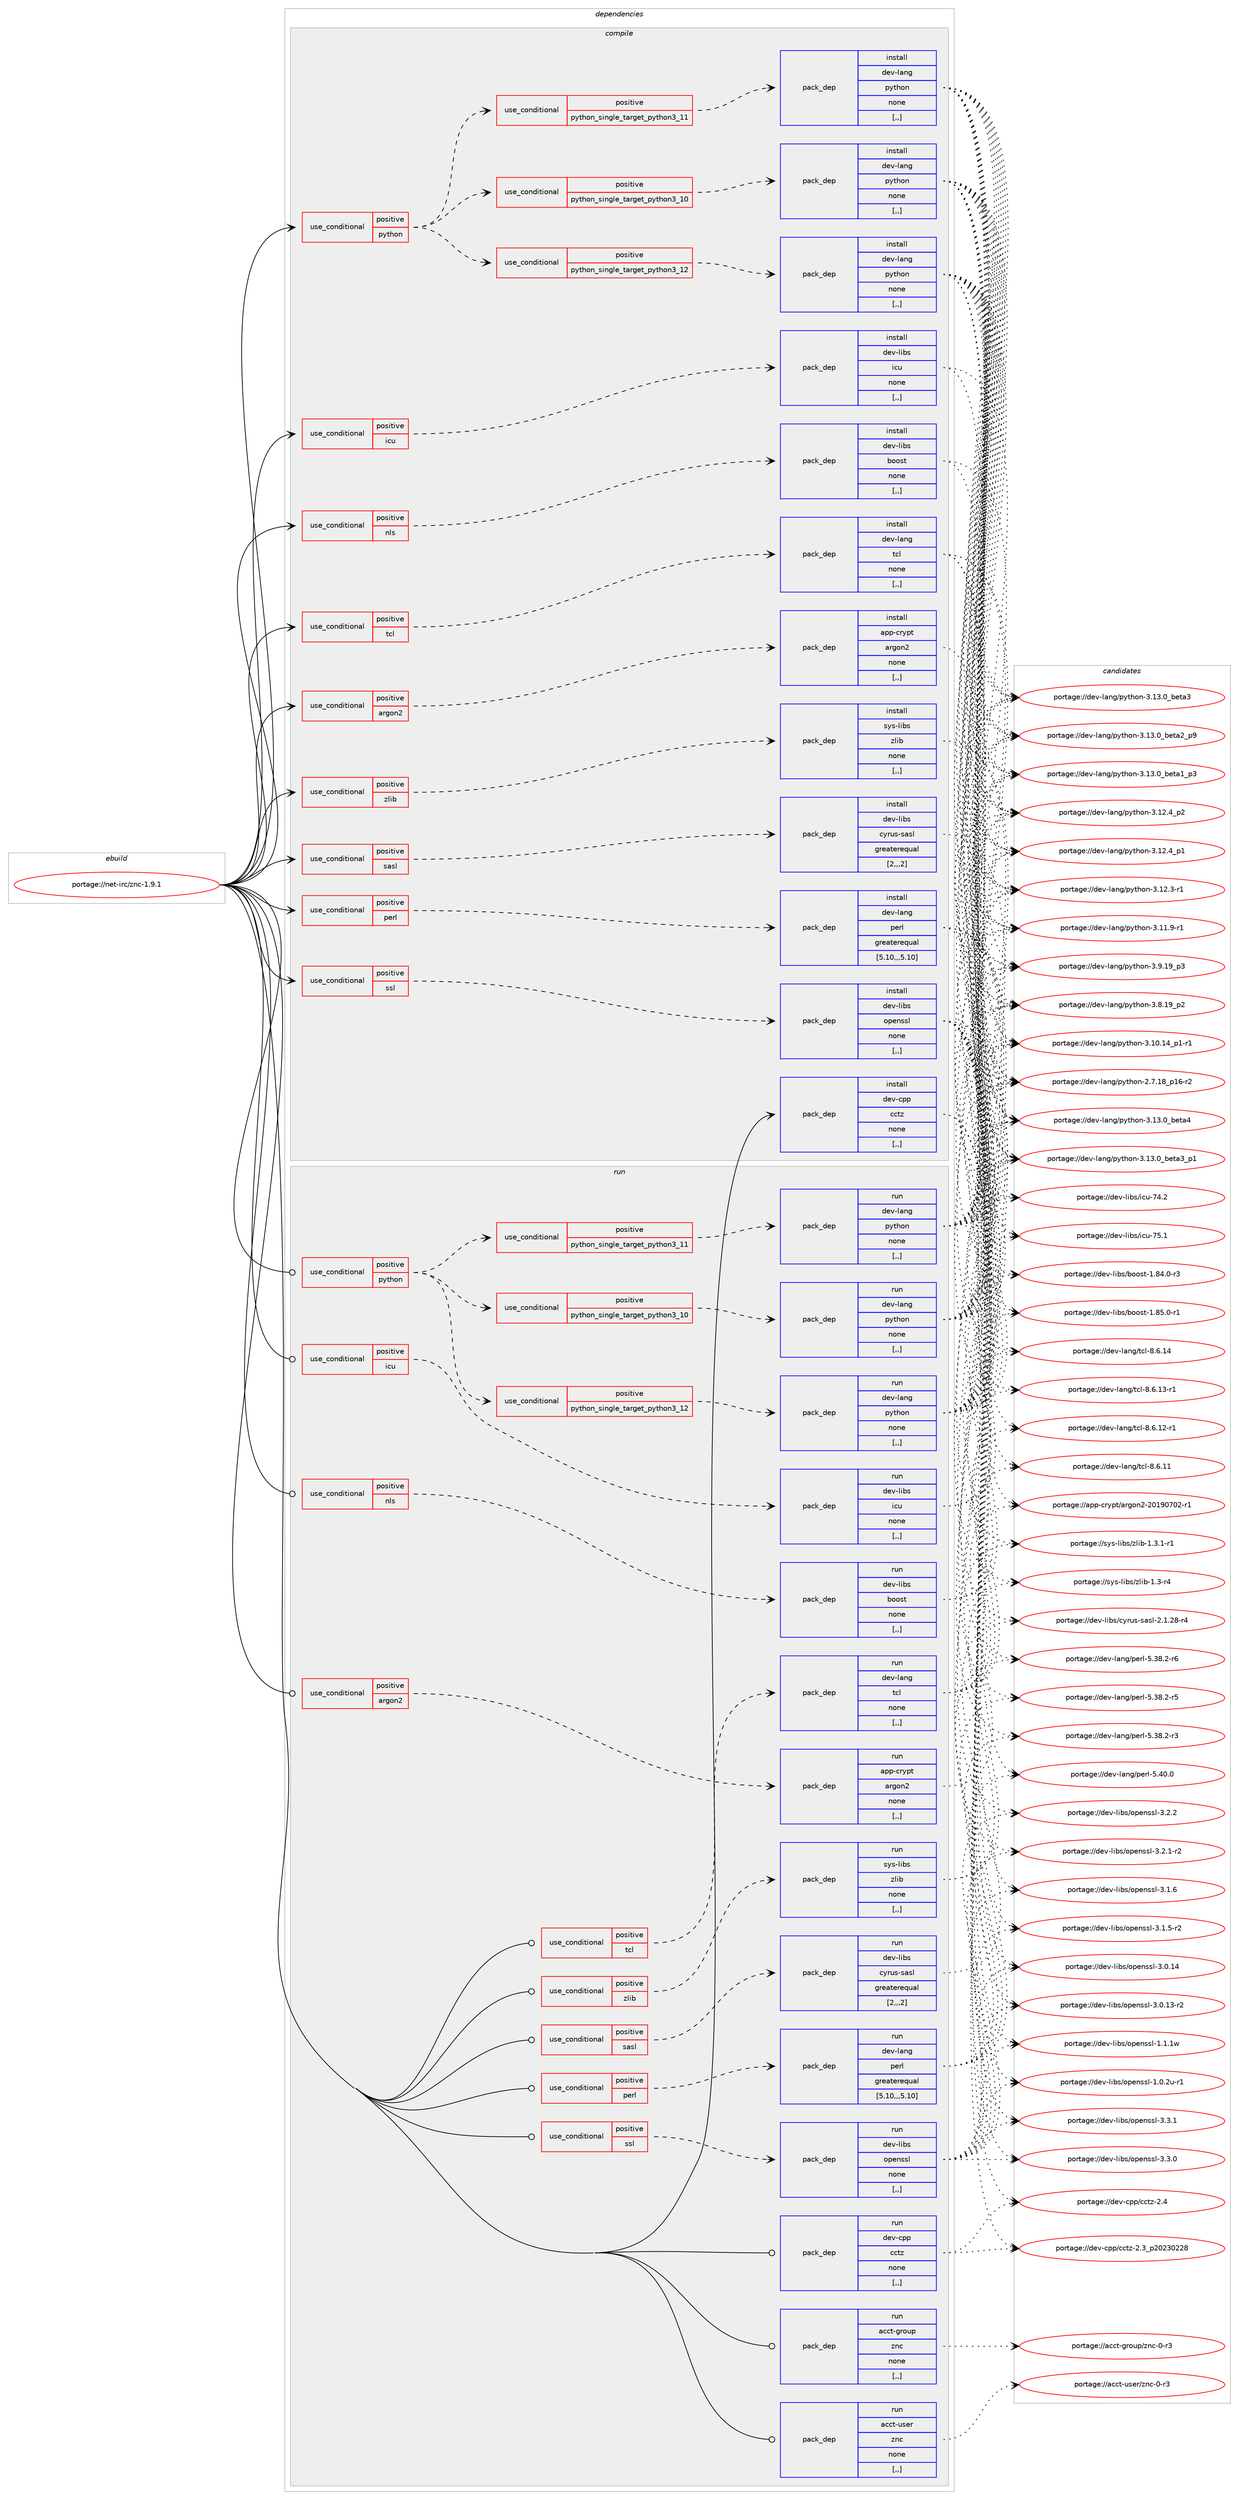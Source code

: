 digraph prolog {

# *************
# Graph options
# *************

newrank=true;
concentrate=true;
compound=true;
graph [rankdir=LR,fontname=Helvetica,fontsize=10,ranksep=1.5];#, ranksep=2.5, nodesep=0.2];
edge  [arrowhead=vee];
node  [fontname=Helvetica,fontsize=10];

# **********
# The ebuild
# **********

subgraph cluster_leftcol {
color=gray;
label=<<i>ebuild</i>>;
id [label="portage://net-irc/znc-1.9.1", color=red, width=4, href="../net-irc/znc-1.9.1.svg"];
}

# ****************
# The dependencies
# ****************

subgraph cluster_midcol {
color=gray;
label=<<i>dependencies</i>>;
subgraph cluster_compile {
fillcolor="#eeeeee";
style=filled;
label=<<i>compile</i>>;
subgraph cond93340 {
dependency358104 [label=<<TABLE BORDER="0" CELLBORDER="1" CELLSPACING="0" CELLPADDING="4"><TR><TD ROWSPAN="3" CELLPADDING="10">use_conditional</TD></TR><TR><TD>positive</TD></TR><TR><TD>argon2</TD></TR></TABLE>>, shape=none, color=red];
subgraph pack262112 {
dependency358105 [label=<<TABLE BORDER="0" CELLBORDER="1" CELLSPACING="0" CELLPADDING="4" WIDTH="220"><TR><TD ROWSPAN="6" CELLPADDING="30">pack_dep</TD></TR><TR><TD WIDTH="110">install</TD></TR><TR><TD>app-crypt</TD></TR><TR><TD>argon2</TD></TR><TR><TD>none</TD></TR><TR><TD>[,,]</TD></TR></TABLE>>, shape=none, color=blue];
}
dependency358104:e -> dependency358105:w [weight=20,style="dashed",arrowhead="vee"];
}
id:e -> dependency358104:w [weight=20,style="solid",arrowhead="vee"];
subgraph cond93341 {
dependency358106 [label=<<TABLE BORDER="0" CELLBORDER="1" CELLSPACING="0" CELLPADDING="4"><TR><TD ROWSPAN="3" CELLPADDING="10">use_conditional</TD></TR><TR><TD>positive</TD></TR><TR><TD>icu</TD></TR></TABLE>>, shape=none, color=red];
subgraph pack262113 {
dependency358107 [label=<<TABLE BORDER="0" CELLBORDER="1" CELLSPACING="0" CELLPADDING="4" WIDTH="220"><TR><TD ROWSPAN="6" CELLPADDING="30">pack_dep</TD></TR><TR><TD WIDTH="110">install</TD></TR><TR><TD>dev-libs</TD></TR><TR><TD>icu</TD></TR><TR><TD>none</TD></TR><TR><TD>[,,]</TD></TR></TABLE>>, shape=none, color=blue];
}
dependency358106:e -> dependency358107:w [weight=20,style="dashed",arrowhead="vee"];
}
id:e -> dependency358106:w [weight=20,style="solid",arrowhead="vee"];
subgraph cond93342 {
dependency358108 [label=<<TABLE BORDER="0" CELLBORDER="1" CELLSPACING="0" CELLPADDING="4"><TR><TD ROWSPAN="3" CELLPADDING="10">use_conditional</TD></TR><TR><TD>positive</TD></TR><TR><TD>nls</TD></TR></TABLE>>, shape=none, color=red];
subgraph pack262114 {
dependency358109 [label=<<TABLE BORDER="0" CELLBORDER="1" CELLSPACING="0" CELLPADDING="4" WIDTH="220"><TR><TD ROWSPAN="6" CELLPADDING="30">pack_dep</TD></TR><TR><TD WIDTH="110">install</TD></TR><TR><TD>dev-libs</TD></TR><TR><TD>boost</TD></TR><TR><TD>none</TD></TR><TR><TD>[,,]</TD></TR></TABLE>>, shape=none, color=blue];
}
dependency358108:e -> dependency358109:w [weight=20,style="dashed",arrowhead="vee"];
}
id:e -> dependency358108:w [weight=20,style="solid",arrowhead="vee"];
subgraph cond93343 {
dependency358110 [label=<<TABLE BORDER="0" CELLBORDER="1" CELLSPACING="0" CELLPADDING="4"><TR><TD ROWSPAN="3" CELLPADDING="10">use_conditional</TD></TR><TR><TD>positive</TD></TR><TR><TD>perl</TD></TR></TABLE>>, shape=none, color=red];
subgraph pack262115 {
dependency358111 [label=<<TABLE BORDER="0" CELLBORDER="1" CELLSPACING="0" CELLPADDING="4" WIDTH="220"><TR><TD ROWSPAN="6" CELLPADDING="30">pack_dep</TD></TR><TR><TD WIDTH="110">install</TD></TR><TR><TD>dev-lang</TD></TR><TR><TD>perl</TD></TR><TR><TD>greaterequal</TD></TR><TR><TD>[5.10,,,5.10]</TD></TR></TABLE>>, shape=none, color=blue];
}
dependency358110:e -> dependency358111:w [weight=20,style="dashed",arrowhead="vee"];
}
id:e -> dependency358110:w [weight=20,style="solid",arrowhead="vee"];
subgraph cond93344 {
dependency358112 [label=<<TABLE BORDER="0" CELLBORDER="1" CELLSPACING="0" CELLPADDING="4"><TR><TD ROWSPAN="3" CELLPADDING="10">use_conditional</TD></TR><TR><TD>positive</TD></TR><TR><TD>python</TD></TR></TABLE>>, shape=none, color=red];
subgraph cond93345 {
dependency358113 [label=<<TABLE BORDER="0" CELLBORDER="1" CELLSPACING="0" CELLPADDING="4"><TR><TD ROWSPAN="3" CELLPADDING="10">use_conditional</TD></TR><TR><TD>positive</TD></TR><TR><TD>python_single_target_python3_10</TD></TR></TABLE>>, shape=none, color=red];
subgraph pack262116 {
dependency358114 [label=<<TABLE BORDER="0" CELLBORDER="1" CELLSPACING="0" CELLPADDING="4" WIDTH="220"><TR><TD ROWSPAN="6" CELLPADDING="30">pack_dep</TD></TR><TR><TD WIDTH="110">install</TD></TR><TR><TD>dev-lang</TD></TR><TR><TD>python</TD></TR><TR><TD>none</TD></TR><TR><TD>[,,]</TD></TR></TABLE>>, shape=none, color=blue];
}
dependency358113:e -> dependency358114:w [weight=20,style="dashed",arrowhead="vee"];
}
dependency358112:e -> dependency358113:w [weight=20,style="dashed",arrowhead="vee"];
subgraph cond93346 {
dependency358115 [label=<<TABLE BORDER="0" CELLBORDER="1" CELLSPACING="0" CELLPADDING="4"><TR><TD ROWSPAN="3" CELLPADDING="10">use_conditional</TD></TR><TR><TD>positive</TD></TR><TR><TD>python_single_target_python3_11</TD></TR></TABLE>>, shape=none, color=red];
subgraph pack262117 {
dependency358116 [label=<<TABLE BORDER="0" CELLBORDER="1" CELLSPACING="0" CELLPADDING="4" WIDTH="220"><TR><TD ROWSPAN="6" CELLPADDING="30">pack_dep</TD></TR><TR><TD WIDTH="110">install</TD></TR><TR><TD>dev-lang</TD></TR><TR><TD>python</TD></TR><TR><TD>none</TD></TR><TR><TD>[,,]</TD></TR></TABLE>>, shape=none, color=blue];
}
dependency358115:e -> dependency358116:w [weight=20,style="dashed",arrowhead="vee"];
}
dependency358112:e -> dependency358115:w [weight=20,style="dashed",arrowhead="vee"];
subgraph cond93347 {
dependency358117 [label=<<TABLE BORDER="0" CELLBORDER="1" CELLSPACING="0" CELLPADDING="4"><TR><TD ROWSPAN="3" CELLPADDING="10">use_conditional</TD></TR><TR><TD>positive</TD></TR><TR><TD>python_single_target_python3_12</TD></TR></TABLE>>, shape=none, color=red];
subgraph pack262118 {
dependency358118 [label=<<TABLE BORDER="0" CELLBORDER="1" CELLSPACING="0" CELLPADDING="4" WIDTH="220"><TR><TD ROWSPAN="6" CELLPADDING="30">pack_dep</TD></TR><TR><TD WIDTH="110">install</TD></TR><TR><TD>dev-lang</TD></TR><TR><TD>python</TD></TR><TR><TD>none</TD></TR><TR><TD>[,,]</TD></TR></TABLE>>, shape=none, color=blue];
}
dependency358117:e -> dependency358118:w [weight=20,style="dashed",arrowhead="vee"];
}
dependency358112:e -> dependency358117:w [weight=20,style="dashed",arrowhead="vee"];
}
id:e -> dependency358112:w [weight=20,style="solid",arrowhead="vee"];
subgraph cond93348 {
dependency358119 [label=<<TABLE BORDER="0" CELLBORDER="1" CELLSPACING="0" CELLPADDING="4"><TR><TD ROWSPAN="3" CELLPADDING="10">use_conditional</TD></TR><TR><TD>positive</TD></TR><TR><TD>sasl</TD></TR></TABLE>>, shape=none, color=red];
subgraph pack262119 {
dependency358120 [label=<<TABLE BORDER="0" CELLBORDER="1" CELLSPACING="0" CELLPADDING="4" WIDTH="220"><TR><TD ROWSPAN="6" CELLPADDING="30">pack_dep</TD></TR><TR><TD WIDTH="110">install</TD></TR><TR><TD>dev-libs</TD></TR><TR><TD>cyrus-sasl</TD></TR><TR><TD>greaterequal</TD></TR><TR><TD>[2,,,2]</TD></TR></TABLE>>, shape=none, color=blue];
}
dependency358119:e -> dependency358120:w [weight=20,style="dashed",arrowhead="vee"];
}
id:e -> dependency358119:w [weight=20,style="solid",arrowhead="vee"];
subgraph cond93349 {
dependency358121 [label=<<TABLE BORDER="0" CELLBORDER="1" CELLSPACING="0" CELLPADDING="4"><TR><TD ROWSPAN="3" CELLPADDING="10">use_conditional</TD></TR><TR><TD>positive</TD></TR><TR><TD>ssl</TD></TR></TABLE>>, shape=none, color=red];
subgraph pack262120 {
dependency358122 [label=<<TABLE BORDER="0" CELLBORDER="1" CELLSPACING="0" CELLPADDING="4" WIDTH="220"><TR><TD ROWSPAN="6" CELLPADDING="30">pack_dep</TD></TR><TR><TD WIDTH="110">install</TD></TR><TR><TD>dev-libs</TD></TR><TR><TD>openssl</TD></TR><TR><TD>none</TD></TR><TR><TD>[,,]</TD></TR></TABLE>>, shape=none, color=blue];
}
dependency358121:e -> dependency358122:w [weight=20,style="dashed",arrowhead="vee"];
}
id:e -> dependency358121:w [weight=20,style="solid",arrowhead="vee"];
subgraph cond93350 {
dependency358123 [label=<<TABLE BORDER="0" CELLBORDER="1" CELLSPACING="0" CELLPADDING="4"><TR><TD ROWSPAN="3" CELLPADDING="10">use_conditional</TD></TR><TR><TD>positive</TD></TR><TR><TD>tcl</TD></TR></TABLE>>, shape=none, color=red];
subgraph pack262121 {
dependency358124 [label=<<TABLE BORDER="0" CELLBORDER="1" CELLSPACING="0" CELLPADDING="4" WIDTH="220"><TR><TD ROWSPAN="6" CELLPADDING="30">pack_dep</TD></TR><TR><TD WIDTH="110">install</TD></TR><TR><TD>dev-lang</TD></TR><TR><TD>tcl</TD></TR><TR><TD>none</TD></TR><TR><TD>[,,]</TD></TR></TABLE>>, shape=none, color=blue];
}
dependency358123:e -> dependency358124:w [weight=20,style="dashed",arrowhead="vee"];
}
id:e -> dependency358123:w [weight=20,style="solid",arrowhead="vee"];
subgraph cond93351 {
dependency358125 [label=<<TABLE BORDER="0" CELLBORDER="1" CELLSPACING="0" CELLPADDING="4"><TR><TD ROWSPAN="3" CELLPADDING="10">use_conditional</TD></TR><TR><TD>positive</TD></TR><TR><TD>zlib</TD></TR></TABLE>>, shape=none, color=red];
subgraph pack262122 {
dependency358126 [label=<<TABLE BORDER="0" CELLBORDER="1" CELLSPACING="0" CELLPADDING="4" WIDTH="220"><TR><TD ROWSPAN="6" CELLPADDING="30">pack_dep</TD></TR><TR><TD WIDTH="110">install</TD></TR><TR><TD>sys-libs</TD></TR><TR><TD>zlib</TD></TR><TR><TD>none</TD></TR><TR><TD>[,,]</TD></TR></TABLE>>, shape=none, color=blue];
}
dependency358125:e -> dependency358126:w [weight=20,style="dashed",arrowhead="vee"];
}
id:e -> dependency358125:w [weight=20,style="solid",arrowhead="vee"];
subgraph pack262123 {
dependency358127 [label=<<TABLE BORDER="0" CELLBORDER="1" CELLSPACING="0" CELLPADDING="4" WIDTH="220"><TR><TD ROWSPAN="6" CELLPADDING="30">pack_dep</TD></TR><TR><TD WIDTH="110">install</TD></TR><TR><TD>dev-cpp</TD></TR><TR><TD>cctz</TD></TR><TR><TD>none</TD></TR><TR><TD>[,,]</TD></TR></TABLE>>, shape=none, color=blue];
}
id:e -> dependency358127:w [weight=20,style="solid",arrowhead="vee"];
}
subgraph cluster_compileandrun {
fillcolor="#eeeeee";
style=filled;
label=<<i>compile and run</i>>;
}
subgraph cluster_run {
fillcolor="#eeeeee";
style=filled;
label=<<i>run</i>>;
subgraph cond93352 {
dependency358128 [label=<<TABLE BORDER="0" CELLBORDER="1" CELLSPACING="0" CELLPADDING="4"><TR><TD ROWSPAN="3" CELLPADDING="10">use_conditional</TD></TR><TR><TD>positive</TD></TR><TR><TD>argon2</TD></TR></TABLE>>, shape=none, color=red];
subgraph pack262124 {
dependency358129 [label=<<TABLE BORDER="0" CELLBORDER="1" CELLSPACING="0" CELLPADDING="4" WIDTH="220"><TR><TD ROWSPAN="6" CELLPADDING="30">pack_dep</TD></TR><TR><TD WIDTH="110">run</TD></TR><TR><TD>app-crypt</TD></TR><TR><TD>argon2</TD></TR><TR><TD>none</TD></TR><TR><TD>[,,]</TD></TR></TABLE>>, shape=none, color=blue];
}
dependency358128:e -> dependency358129:w [weight=20,style="dashed",arrowhead="vee"];
}
id:e -> dependency358128:w [weight=20,style="solid",arrowhead="odot"];
subgraph cond93353 {
dependency358130 [label=<<TABLE BORDER="0" CELLBORDER="1" CELLSPACING="0" CELLPADDING="4"><TR><TD ROWSPAN="3" CELLPADDING="10">use_conditional</TD></TR><TR><TD>positive</TD></TR><TR><TD>icu</TD></TR></TABLE>>, shape=none, color=red];
subgraph pack262125 {
dependency358131 [label=<<TABLE BORDER="0" CELLBORDER="1" CELLSPACING="0" CELLPADDING="4" WIDTH="220"><TR><TD ROWSPAN="6" CELLPADDING="30">pack_dep</TD></TR><TR><TD WIDTH="110">run</TD></TR><TR><TD>dev-libs</TD></TR><TR><TD>icu</TD></TR><TR><TD>none</TD></TR><TR><TD>[,,]</TD></TR></TABLE>>, shape=none, color=blue];
}
dependency358130:e -> dependency358131:w [weight=20,style="dashed",arrowhead="vee"];
}
id:e -> dependency358130:w [weight=20,style="solid",arrowhead="odot"];
subgraph cond93354 {
dependency358132 [label=<<TABLE BORDER="0" CELLBORDER="1" CELLSPACING="0" CELLPADDING="4"><TR><TD ROWSPAN="3" CELLPADDING="10">use_conditional</TD></TR><TR><TD>positive</TD></TR><TR><TD>nls</TD></TR></TABLE>>, shape=none, color=red];
subgraph pack262126 {
dependency358133 [label=<<TABLE BORDER="0" CELLBORDER="1" CELLSPACING="0" CELLPADDING="4" WIDTH="220"><TR><TD ROWSPAN="6" CELLPADDING="30">pack_dep</TD></TR><TR><TD WIDTH="110">run</TD></TR><TR><TD>dev-libs</TD></TR><TR><TD>boost</TD></TR><TR><TD>none</TD></TR><TR><TD>[,,]</TD></TR></TABLE>>, shape=none, color=blue];
}
dependency358132:e -> dependency358133:w [weight=20,style="dashed",arrowhead="vee"];
}
id:e -> dependency358132:w [weight=20,style="solid",arrowhead="odot"];
subgraph cond93355 {
dependency358134 [label=<<TABLE BORDER="0" CELLBORDER="1" CELLSPACING="0" CELLPADDING="4"><TR><TD ROWSPAN="3" CELLPADDING="10">use_conditional</TD></TR><TR><TD>positive</TD></TR><TR><TD>perl</TD></TR></TABLE>>, shape=none, color=red];
subgraph pack262127 {
dependency358135 [label=<<TABLE BORDER="0" CELLBORDER="1" CELLSPACING="0" CELLPADDING="4" WIDTH="220"><TR><TD ROWSPAN="6" CELLPADDING="30">pack_dep</TD></TR><TR><TD WIDTH="110">run</TD></TR><TR><TD>dev-lang</TD></TR><TR><TD>perl</TD></TR><TR><TD>greaterequal</TD></TR><TR><TD>[5.10,,,5.10]</TD></TR></TABLE>>, shape=none, color=blue];
}
dependency358134:e -> dependency358135:w [weight=20,style="dashed",arrowhead="vee"];
}
id:e -> dependency358134:w [weight=20,style="solid",arrowhead="odot"];
subgraph cond93356 {
dependency358136 [label=<<TABLE BORDER="0" CELLBORDER="1" CELLSPACING="0" CELLPADDING="4"><TR><TD ROWSPAN="3" CELLPADDING="10">use_conditional</TD></TR><TR><TD>positive</TD></TR><TR><TD>python</TD></TR></TABLE>>, shape=none, color=red];
subgraph cond93357 {
dependency358137 [label=<<TABLE BORDER="0" CELLBORDER="1" CELLSPACING="0" CELLPADDING="4"><TR><TD ROWSPAN="3" CELLPADDING="10">use_conditional</TD></TR><TR><TD>positive</TD></TR><TR><TD>python_single_target_python3_10</TD></TR></TABLE>>, shape=none, color=red];
subgraph pack262128 {
dependency358138 [label=<<TABLE BORDER="0" CELLBORDER="1" CELLSPACING="0" CELLPADDING="4" WIDTH="220"><TR><TD ROWSPAN="6" CELLPADDING="30">pack_dep</TD></TR><TR><TD WIDTH="110">run</TD></TR><TR><TD>dev-lang</TD></TR><TR><TD>python</TD></TR><TR><TD>none</TD></TR><TR><TD>[,,]</TD></TR></TABLE>>, shape=none, color=blue];
}
dependency358137:e -> dependency358138:w [weight=20,style="dashed",arrowhead="vee"];
}
dependency358136:e -> dependency358137:w [weight=20,style="dashed",arrowhead="vee"];
subgraph cond93358 {
dependency358139 [label=<<TABLE BORDER="0" CELLBORDER="1" CELLSPACING="0" CELLPADDING="4"><TR><TD ROWSPAN="3" CELLPADDING="10">use_conditional</TD></TR><TR><TD>positive</TD></TR><TR><TD>python_single_target_python3_11</TD></TR></TABLE>>, shape=none, color=red];
subgraph pack262129 {
dependency358140 [label=<<TABLE BORDER="0" CELLBORDER="1" CELLSPACING="0" CELLPADDING="4" WIDTH="220"><TR><TD ROWSPAN="6" CELLPADDING="30">pack_dep</TD></TR><TR><TD WIDTH="110">run</TD></TR><TR><TD>dev-lang</TD></TR><TR><TD>python</TD></TR><TR><TD>none</TD></TR><TR><TD>[,,]</TD></TR></TABLE>>, shape=none, color=blue];
}
dependency358139:e -> dependency358140:w [weight=20,style="dashed",arrowhead="vee"];
}
dependency358136:e -> dependency358139:w [weight=20,style="dashed",arrowhead="vee"];
subgraph cond93359 {
dependency358141 [label=<<TABLE BORDER="0" CELLBORDER="1" CELLSPACING="0" CELLPADDING="4"><TR><TD ROWSPAN="3" CELLPADDING="10">use_conditional</TD></TR><TR><TD>positive</TD></TR><TR><TD>python_single_target_python3_12</TD></TR></TABLE>>, shape=none, color=red];
subgraph pack262130 {
dependency358142 [label=<<TABLE BORDER="0" CELLBORDER="1" CELLSPACING="0" CELLPADDING="4" WIDTH="220"><TR><TD ROWSPAN="6" CELLPADDING="30">pack_dep</TD></TR><TR><TD WIDTH="110">run</TD></TR><TR><TD>dev-lang</TD></TR><TR><TD>python</TD></TR><TR><TD>none</TD></TR><TR><TD>[,,]</TD></TR></TABLE>>, shape=none, color=blue];
}
dependency358141:e -> dependency358142:w [weight=20,style="dashed",arrowhead="vee"];
}
dependency358136:e -> dependency358141:w [weight=20,style="dashed",arrowhead="vee"];
}
id:e -> dependency358136:w [weight=20,style="solid",arrowhead="odot"];
subgraph cond93360 {
dependency358143 [label=<<TABLE BORDER="0" CELLBORDER="1" CELLSPACING="0" CELLPADDING="4"><TR><TD ROWSPAN="3" CELLPADDING="10">use_conditional</TD></TR><TR><TD>positive</TD></TR><TR><TD>sasl</TD></TR></TABLE>>, shape=none, color=red];
subgraph pack262131 {
dependency358144 [label=<<TABLE BORDER="0" CELLBORDER="1" CELLSPACING="0" CELLPADDING="4" WIDTH="220"><TR><TD ROWSPAN="6" CELLPADDING="30">pack_dep</TD></TR><TR><TD WIDTH="110">run</TD></TR><TR><TD>dev-libs</TD></TR><TR><TD>cyrus-sasl</TD></TR><TR><TD>greaterequal</TD></TR><TR><TD>[2,,,2]</TD></TR></TABLE>>, shape=none, color=blue];
}
dependency358143:e -> dependency358144:w [weight=20,style="dashed",arrowhead="vee"];
}
id:e -> dependency358143:w [weight=20,style="solid",arrowhead="odot"];
subgraph cond93361 {
dependency358145 [label=<<TABLE BORDER="0" CELLBORDER="1" CELLSPACING="0" CELLPADDING="4"><TR><TD ROWSPAN="3" CELLPADDING="10">use_conditional</TD></TR><TR><TD>positive</TD></TR><TR><TD>ssl</TD></TR></TABLE>>, shape=none, color=red];
subgraph pack262132 {
dependency358146 [label=<<TABLE BORDER="0" CELLBORDER="1" CELLSPACING="0" CELLPADDING="4" WIDTH="220"><TR><TD ROWSPAN="6" CELLPADDING="30">pack_dep</TD></TR><TR><TD WIDTH="110">run</TD></TR><TR><TD>dev-libs</TD></TR><TR><TD>openssl</TD></TR><TR><TD>none</TD></TR><TR><TD>[,,]</TD></TR></TABLE>>, shape=none, color=blue];
}
dependency358145:e -> dependency358146:w [weight=20,style="dashed",arrowhead="vee"];
}
id:e -> dependency358145:w [weight=20,style="solid",arrowhead="odot"];
subgraph cond93362 {
dependency358147 [label=<<TABLE BORDER="0" CELLBORDER="1" CELLSPACING="0" CELLPADDING="4"><TR><TD ROWSPAN="3" CELLPADDING="10">use_conditional</TD></TR><TR><TD>positive</TD></TR><TR><TD>tcl</TD></TR></TABLE>>, shape=none, color=red];
subgraph pack262133 {
dependency358148 [label=<<TABLE BORDER="0" CELLBORDER="1" CELLSPACING="0" CELLPADDING="4" WIDTH="220"><TR><TD ROWSPAN="6" CELLPADDING="30">pack_dep</TD></TR><TR><TD WIDTH="110">run</TD></TR><TR><TD>dev-lang</TD></TR><TR><TD>tcl</TD></TR><TR><TD>none</TD></TR><TR><TD>[,,]</TD></TR></TABLE>>, shape=none, color=blue];
}
dependency358147:e -> dependency358148:w [weight=20,style="dashed",arrowhead="vee"];
}
id:e -> dependency358147:w [weight=20,style="solid",arrowhead="odot"];
subgraph cond93363 {
dependency358149 [label=<<TABLE BORDER="0" CELLBORDER="1" CELLSPACING="0" CELLPADDING="4"><TR><TD ROWSPAN="3" CELLPADDING="10">use_conditional</TD></TR><TR><TD>positive</TD></TR><TR><TD>zlib</TD></TR></TABLE>>, shape=none, color=red];
subgraph pack262134 {
dependency358150 [label=<<TABLE BORDER="0" CELLBORDER="1" CELLSPACING="0" CELLPADDING="4" WIDTH="220"><TR><TD ROWSPAN="6" CELLPADDING="30">pack_dep</TD></TR><TR><TD WIDTH="110">run</TD></TR><TR><TD>sys-libs</TD></TR><TR><TD>zlib</TD></TR><TR><TD>none</TD></TR><TR><TD>[,,]</TD></TR></TABLE>>, shape=none, color=blue];
}
dependency358149:e -> dependency358150:w [weight=20,style="dashed",arrowhead="vee"];
}
id:e -> dependency358149:w [weight=20,style="solid",arrowhead="odot"];
subgraph pack262135 {
dependency358151 [label=<<TABLE BORDER="0" CELLBORDER="1" CELLSPACING="0" CELLPADDING="4" WIDTH="220"><TR><TD ROWSPAN="6" CELLPADDING="30">pack_dep</TD></TR><TR><TD WIDTH="110">run</TD></TR><TR><TD>acct-group</TD></TR><TR><TD>znc</TD></TR><TR><TD>none</TD></TR><TR><TD>[,,]</TD></TR></TABLE>>, shape=none, color=blue];
}
id:e -> dependency358151:w [weight=20,style="solid",arrowhead="odot"];
subgraph pack262136 {
dependency358152 [label=<<TABLE BORDER="0" CELLBORDER="1" CELLSPACING="0" CELLPADDING="4" WIDTH="220"><TR><TD ROWSPAN="6" CELLPADDING="30">pack_dep</TD></TR><TR><TD WIDTH="110">run</TD></TR><TR><TD>acct-user</TD></TR><TR><TD>znc</TD></TR><TR><TD>none</TD></TR><TR><TD>[,,]</TD></TR></TABLE>>, shape=none, color=blue];
}
id:e -> dependency358152:w [weight=20,style="solid",arrowhead="odot"];
subgraph pack262137 {
dependency358153 [label=<<TABLE BORDER="0" CELLBORDER="1" CELLSPACING="0" CELLPADDING="4" WIDTH="220"><TR><TD ROWSPAN="6" CELLPADDING="30">pack_dep</TD></TR><TR><TD WIDTH="110">run</TD></TR><TR><TD>dev-cpp</TD></TR><TR><TD>cctz</TD></TR><TR><TD>none</TD></TR><TR><TD>[,,]</TD></TR></TABLE>>, shape=none, color=blue];
}
id:e -> dependency358153:w [weight=20,style="solid",arrowhead="odot"];
}
}

# **************
# The candidates
# **************

subgraph cluster_choices {
rank=same;
color=gray;
label=<<i>candidates</i>>;

subgraph choice262112 {
color=black;
nodesep=1;
choice9711211245991141211121164797114103111110504550484957485548504511449 [label="portage://app-crypt/argon2-20190702-r1", color=red, width=4,href="../app-crypt/argon2-20190702-r1.svg"];
dependency358105:e -> choice9711211245991141211121164797114103111110504550484957485548504511449:w [style=dotted,weight="100"];
}
subgraph choice262113 {
color=black;
nodesep=1;
choice100101118451081059811547105991174555534649 [label="portage://dev-libs/icu-75.1", color=red, width=4,href="../dev-libs/icu-75.1.svg"];
choice100101118451081059811547105991174555524650 [label="portage://dev-libs/icu-74.2", color=red, width=4,href="../dev-libs/icu-74.2.svg"];
dependency358107:e -> choice100101118451081059811547105991174555534649:w [style=dotted,weight="100"];
dependency358107:e -> choice100101118451081059811547105991174555524650:w [style=dotted,weight="100"];
}
subgraph choice262114 {
color=black;
nodesep=1;
choice10010111845108105981154798111111115116454946565346484511449 [label="portage://dev-libs/boost-1.85.0-r1", color=red, width=4,href="../dev-libs/boost-1.85.0-r1.svg"];
choice10010111845108105981154798111111115116454946565246484511451 [label="portage://dev-libs/boost-1.84.0-r3", color=red, width=4,href="../dev-libs/boost-1.84.0-r3.svg"];
dependency358109:e -> choice10010111845108105981154798111111115116454946565346484511449:w [style=dotted,weight="100"];
dependency358109:e -> choice10010111845108105981154798111111115116454946565246484511451:w [style=dotted,weight="100"];
}
subgraph choice262115 {
color=black;
nodesep=1;
choice10010111845108971101034711210111410845534652484648 [label="portage://dev-lang/perl-5.40.0", color=red, width=4,href="../dev-lang/perl-5.40.0.svg"];
choice100101118451089711010347112101114108455346515646504511454 [label="portage://dev-lang/perl-5.38.2-r6", color=red, width=4,href="../dev-lang/perl-5.38.2-r6.svg"];
choice100101118451089711010347112101114108455346515646504511453 [label="portage://dev-lang/perl-5.38.2-r5", color=red, width=4,href="../dev-lang/perl-5.38.2-r5.svg"];
choice100101118451089711010347112101114108455346515646504511451 [label="portage://dev-lang/perl-5.38.2-r3", color=red, width=4,href="../dev-lang/perl-5.38.2-r3.svg"];
dependency358111:e -> choice10010111845108971101034711210111410845534652484648:w [style=dotted,weight="100"];
dependency358111:e -> choice100101118451089711010347112101114108455346515646504511454:w [style=dotted,weight="100"];
dependency358111:e -> choice100101118451089711010347112101114108455346515646504511453:w [style=dotted,weight="100"];
dependency358111:e -> choice100101118451089711010347112101114108455346515646504511451:w [style=dotted,weight="100"];
}
subgraph choice262116 {
color=black;
nodesep=1;
choice1001011184510897110103471121211161041111104551464951464895981011169752 [label="portage://dev-lang/python-3.13.0_beta4", color=red, width=4,href="../dev-lang/python-3.13.0_beta4.svg"];
choice10010111845108971101034711212111610411111045514649514648959810111697519511249 [label="portage://dev-lang/python-3.13.0_beta3_p1", color=red, width=4,href="../dev-lang/python-3.13.0_beta3_p1.svg"];
choice1001011184510897110103471121211161041111104551464951464895981011169751 [label="portage://dev-lang/python-3.13.0_beta3", color=red, width=4,href="../dev-lang/python-3.13.0_beta3.svg"];
choice10010111845108971101034711212111610411111045514649514648959810111697509511257 [label="portage://dev-lang/python-3.13.0_beta2_p9", color=red, width=4,href="../dev-lang/python-3.13.0_beta2_p9.svg"];
choice10010111845108971101034711212111610411111045514649514648959810111697499511251 [label="portage://dev-lang/python-3.13.0_beta1_p3", color=red, width=4,href="../dev-lang/python-3.13.0_beta1_p3.svg"];
choice100101118451089711010347112121116104111110455146495046529511250 [label="portage://dev-lang/python-3.12.4_p2", color=red, width=4,href="../dev-lang/python-3.12.4_p2.svg"];
choice100101118451089711010347112121116104111110455146495046529511249 [label="portage://dev-lang/python-3.12.4_p1", color=red, width=4,href="../dev-lang/python-3.12.4_p1.svg"];
choice100101118451089711010347112121116104111110455146495046514511449 [label="portage://dev-lang/python-3.12.3-r1", color=red, width=4,href="../dev-lang/python-3.12.3-r1.svg"];
choice100101118451089711010347112121116104111110455146494946574511449 [label="portage://dev-lang/python-3.11.9-r1", color=red, width=4,href="../dev-lang/python-3.11.9-r1.svg"];
choice100101118451089711010347112121116104111110455146494846495295112494511449 [label="portage://dev-lang/python-3.10.14_p1-r1", color=red, width=4,href="../dev-lang/python-3.10.14_p1-r1.svg"];
choice100101118451089711010347112121116104111110455146574649579511251 [label="portage://dev-lang/python-3.9.19_p3", color=red, width=4,href="../dev-lang/python-3.9.19_p3.svg"];
choice100101118451089711010347112121116104111110455146564649579511250 [label="portage://dev-lang/python-3.8.19_p2", color=red, width=4,href="../dev-lang/python-3.8.19_p2.svg"];
choice100101118451089711010347112121116104111110455046554649569511249544511450 [label="portage://dev-lang/python-2.7.18_p16-r2", color=red, width=4,href="../dev-lang/python-2.7.18_p16-r2.svg"];
dependency358114:e -> choice1001011184510897110103471121211161041111104551464951464895981011169752:w [style=dotted,weight="100"];
dependency358114:e -> choice10010111845108971101034711212111610411111045514649514648959810111697519511249:w [style=dotted,weight="100"];
dependency358114:e -> choice1001011184510897110103471121211161041111104551464951464895981011169751:w [style=dotted,weight="100"];
dependency358114:e -> choice10010111845108971101034711212111610411111045514649514648959810111697509511257:w [style=dotted,weight="100"];
dependency358114:e -> choice10010111845108971101034711212111610411111045514649514648959810111697499511251:w [style=dotted,weight="100"];
dependency358114:e -> choice100101118451089711010347112121116104111110455146495046529511250:w [style=dotted,weight="100"];
dependency358114:e -> choice100101118451089711010347112121116104111110455146495046529511249:w [style=dotted,weight="100"];
dependency358114:e -> choice100101118451089711010347112121116104111110455146495046514511449:w [style=dotted,weight="100"];
dependency358114:e -> choice100101118451089711010347112121116104111110455146494946574511449:w [style=dotted,weight="100"];
dependency358114:e -> choice100101118451089711010347112121116104111110455146494846495295112494511449:w [style=dotted,weight="100"];
dependency358114:e -> choice100101118451089711010347112121116104111110455146574649579511251:w [style=dotted,weight="100"];
dependency358114:e -> choice100101118451089711010347112121116104111110455146564649579511250:w [style=dotted,weight="100"];
dependency358114:e -> choice100101118451089711010347112121116104111110455046554649569511249544511450:w [style=dotted,weight="100"];
}
subgraph choice262117 {
color=black;
nodesep=1;
choice1001011184510897110103471121211161041111104551464951464895981011169752 [label="portage://dev-lang/python-3.13.0_beta4", color=red, width=4,href="../dev-lang/python-3.13.0_beta4.svg"];
choice10010111845108971101034711212111610411111045514649514648959810111697519511249 [label="portage://dev-lang/python-3.13.0_beta3_p1", color=red, width=4,href="../dev-lang/python-3.13.0_beta3_p1.svg"];
choice1001011184510897110103471121211161041111104551464951464895981011169751 [label="portage://dev-lang/python-3.13.0_beta3", color=red, width=4,href="../dev-lang/python-3.13.0_beta3.svg"];
choice10010111845108971101034711212111610411111045514649514648959810111697509511257 [label="portage://dev-lang/python-3.13.0_beta2_p9", color=red, width=4,href="../dev-lang/python-3.13.0_beta2_p9.svg"];
choice10010111845108971101034711212111610411111045514649514648959810111697499511251 [label="portage://dev-lang/python-3.13.0_beta1_p3", color=red, width=4,href="../dev-lang/python-3.13.0_beta1_p3.svg"];
choice100101118451089711010347112121116104111110455146495046529511250 [label="portage://dev-lang/python-3.12.4_p2", color=red, width=4,href="../dev-lang/python-3.12.4_p2.svg"];
choice100101118451089711010347112121116104111110455146495046529511249 [label="portage://dev-lang/python-3.12.4_p1", color=red, width=4,href="../dev-lang/python-3.12.4_p1.svg"];
choice100101118451089711010347112121116104111110455146495046514511449 [label="portage://dev-lang/python-3.12.3-r1", color=red, width=4,href="../dev-lang/python-3.12.3-r1.svg"];
choice100101118451089711010347112121116104111110455146494946574511449 [label="portage://dev-lang/python-3.11.9-r1", color=red, width=4,href="../dev-lang/python-3.11.9-r1.svg"];
choice100101118451089711010347112121116104111110455146494846495295112494511449 [label="portage://dev-lang/python-3.10.14_p1-r1", color=red, width=4,href="../dev-lang/python-3.10.14_p1-r1.svg"];
choice100101118451089711010347112121116104111110455146574649579511251 [label="portage://dev-lang/python-3.9.19_p3", color=red, width=4,href="../dev-lang/python-3.9.19_p3.svg"];
choice100101118451089711010347112121116104111110455146564649579511250 [label="portage://dev-lang/python-3.8.19_p2", color=red, width=4,href="../dev-lang/python-3.8.19_p2.svg"];
choice100101118451089711010347112121116104111110455046554649569511249544511450 [label="portage://dev-lang/python-2.7.18_p16-r2", color=red, width=4,href="../dev-lang/python-2.7.18_p16-r2.svg"];
dependency358116:e -> choice1001011184510897110103471121211161041111104551464951464895981011169752:w [style=dotted,weight="100"];
dependency358116:e -> choice10010111845108971101034711212111610411111045514649514648959810111697519511249:w [style=dotted,weight="100"];
dependency358116:e -> choice1001011184510897110103471121211161041111104551464951464895981011169751:w [style=dotted,weight="100"];
dependency358116:e -> choice10010111845108971101034711212111610411111045514649514648959810111697509511257:w [style=dotted,weight="100"];
dependency358116:e -> choice10010111845108971101034711212111610411111045514649514648959810111697499511251:w [style=dotted,weight="100"];
dependency358116:e -> choice100101118451089711010347112121116104111110455146495046529511250:w [style=dotted,weight="100"];
dependency358116:e -> choice100101118451089711010347112121116104111110455146495046529511249:w [style=dotted,weight="100"];
dependency358116:e -> choice100101118451089711010347112121116104111110455146495046514511449:w [style=dotted,weight="100"];
dependency358116:e -> choice100101118451089711010347112121116104111110455146494946574511449:w [style=dotted,weight="100"];
dependency358116:e -> choice100101118451089711010347112121116104111110455146494846495295112494511449:w [style=dotted,weight="100"];
dependency358116:e -> choice100101118451089711010347112121116104111110455146574649579511251:w [style=dotted,weight="100"];
dependency358116:e -> choice100101118451089711010347112121116104111110455146564649579511250:w [style=dotted,weight="100"];
dependency358116:e -> choice100101118451089711010347112121116104111110455046554649569511249544511450:w [style=dotted,weight="100"];
}
subgraph choice262118 {
color=black;
nodesep=1;
choice1001011184510897110103471121211161041111104551464951464895981011169752 [label="portage://dev-lang/python-3.13.0_beta4", color=red, width=4,href="../dev-lang/python-3.13.0_beta4.svg"];
choice10010111845108971101034711212111610411111045514649514648959810111697519511249 [label="portage://dev-lang/python-3.13.0_beta3_p1", color=red, width=4,href="../dev-lang/python-3.13.0_beta3_p1.svg"];
choice1001011184510897110103471121211161041111104551464951464895981011169751 [label="portage://dev-lang/python-3.13.0_beta3", color=red, width=4,href="../dev-lang/python-3.13.0_beta3.svg"];
choice10010111845108971101034711212111610411111045514649514648959810111697509511257 [label="portage://dev-lang/python-3.13.0_beta2_p9", color=red, width=4,href="../dev-lang/python-3.13.0_beta2_p9.svg"];
choice10010111845108971101034711212111610411111045514649514648959810111697499511251 [label="portage://dev-lang/python-3.13.0_beta1_p3", color=red, width=4,href="../dev-lang/python-3.13.0_beta1_p3.svg"];
choice100101118451089711010347112121116104111110455146495046529511250 [label="portage://dev-lang/python-3.12.4_p2", color=red, width=4,href="../dev-lang/python-3.12.4_p2.svg"];
choice100101118451089711010347112121116104111110455146495046529511249 [label="portage://dev-lang/python-3.12.4_p1", color=red, width=4,href="../dev-lang/python-3.12.4_p1.svg"];
choice100101118451089711010347112121116104111110455146495046514511449 [label="portage://dev-lang/python-3.12.3-r1", color=red, width=4,href="../dev-lang/python-3.12.3-r1.svg"];
choice100101118451089711010347112121116104111110455146494946574511449 [label="portage://dev-lang/python-3.11.9-r1", color=red, width=4,href="../dev-lang/python-3.11.9-r1.svg"];
choice100101118451089711010347112121116104111110455146494846495295112494511449 [label="portage://dev-lang/python-3.10.14_p1-r1", color=red, width=4,href="../dev-lang/python-3.10.14_p1-r1.svg"];
choice100101118451089711010347112121116104111110455146574649579511251 [label="portage://dev-lang/python-3.9.19_p3", color=red, width=4,href="../dev-lang/python-3.9.19_p3.svg"];
choice100101118451089711010347112121116104111110455146564649579511250 [label="portage://dev-lang/python-3.8.19_p2", color=red, width=4,href="../dev-lang/python-3.8.19_p2.svg"];
choice100101118451089711010347112121116104111110455046554649569511249544511450 [label="portage://dev-lang/python-2.7.18_p16-r2", color=red, width=4,href="../dev-lang/python-2.7.18_p16-r2.svg"];
dependency358118:e -> choice1001011184510897110103471121211161041111104551464951464895981011169752:w [style=dotted,weight="100"];
dependency358118:e -> choice10010111845108971101034711212111610411111045514649514648959810111697519511249:w [style=dotted,weight="100"];
dependency358118:e -> choice1001011184510897110103471121211161041111104551464951464895981011169751:w [style=dotted,weight="100"];
dependency358118:e -> choice10010111845108971101034711212111610411111045514649514648959810111697509511257:w [style=dotted,weight="100"];
dependency358118:e -> choice10010111845108971101034711212111610411111045514649514648959810111697499511251:w [style=dotted,weight="100"];
dependency358118:e -> choice100101118451089711010347112121116104111110455146495046529511250:w [style=dotted,weight="100"];
dependency358118:e -> choice100101118451089711010347112121116104111110455146495046529511249:w [style=dotted,weight="100"];
dependency358118:e -> choice100101118451089711010347112121116104111110455146495046514511449:w [style=dotted,weight="100"];
dependency358118:e -> choice100101118451089711010347112121116104111110455146494946574511449:w [style=dotted,weight="100"];
dependency358118:e -> choice100101118451089711010347112121116104111110455146494846495295112494511449:w [style=dotted,weight="100"];
dependency358118:e -> choice100101118451089711010347112121116104111110455146574649579511251:w [style=dotted,weight="100"];
dependency358118:e -> choice100101118451089711010347112121116104111110455146564649579511250:w [style=dotted,weight="100"];
dependency358118:e -> choice100101118451089711010347112121116104111110455046554649569511249544511450:w [style=dotted,weight="100"];
}
subgraph choice262119 {
color=black;
nodesep=1;
choice100101118451081059811547991211141171154511597115108455046494650564511452 [label="portage://dev-libs/cyrus-sasl-2.1.28-r4", color=red, width=4,href="../dev-libs/cyrus-sasl-2.1.28-r4.svg"];
dependency358120:e -> choice100101118451081059811547991211141171154511597115108455046494650564511452:w [style=dotted,weight="100"];
}
subgraph choice262120 {
color=black;
nodesep=1;
choice100101118451081059811547111112101110115115108455146514649 [label="portage://dev-libs/openssl-3.3.1", color=red, width=4,href="../dev-libs/openssl-3.3.1.svg"];
choice100101118451081059811547111112101110115115108455146514648 [label="portage://dev-libs/openssl-3.3.0", color=red, width=4,href="../dev-libs/openssl-3.3.0.svg"];
choice100101118451081059811547111112101110115115108455146504650 [label="portage://dev-libs/openssl-3.2.2", color=red, width=4,href="../dev-libs/openssl-3.2.2.svg"];
choice1001011184510810598115471111121011101151151084551465046494511450 [label="portage://dev-libs/openssl-3.2.1-r2", color=red, width=4,href="../dev-libs/openssl-3.2.1-r2.svg"];
choice100101118451081059811547111112101110115115108455146494654 [label="portage://dev-libs/openssl-3.1.6", color=red, width=4,href="../dev-libs/openssl-3.1.6.svg"];
choice1001011184510810598115471111121011101151151084551464946534511450 [label="portage://dev-libs/openssl-3.1.5-r2", color=red, width=4,href="../dev-libs/openssl-3.1.5-r2.svg"];
choice10010111845108105981154711111210111011511510845514648464952 [label="portage://dev-libs/openssl-3.0.14", color=red, width=4,href="../dev-libs/openssl-3.0.14.svg"];
choice100101118451081059811547111112101110115115108455146484649514511450 [label="portage://dev-libs/openssl-3.0.13-r2", color=red, width=4,href="../dev-libs/openssl-3.0.13-r2.svg"];
choice100101118451081059811547111112101110115115108454946494649119 [label="portage://dev-libs/openssl-1.1.1w", color=red, width=4,href="../dev-libs/openssl-1.1.1w.svg"];
choice1001011184510810598115471111121011101151151084549464846501174511449 [label="portage://dev-libs/openssl-1.0.2u-r1", color=red, width=4,href="../dev-libs/openssl-1.0.2u-r1.svg"];
dependency358122:e -> choice100101118451081059811547111112101110115115108455146514649:w [style=dotted,weight="100"];
dependency358122:e -> choice100101118451081059811547111112101110115115108455146514648:w [style=dotted,weight="100"];
dependency358122:e -> choice100101118451081059811547111112101110115115108455146504650:w [style=dotted,weight="100"];
dependency358122:e -> choice1001011184510810598115471111121011101151151084551465046494511450:w [style=dotted,weight="100"];
dependency358122:e -> choice100101118451081059811547111112101110115115108455146494654:w [style=dotted,weight="100"];
dependency358122:e -> choice1001011184510810598115471111121011101151151084551464946534511450:w [style=dotted,weight="100"];
dependency358122:e -> choice10010111845108105981154711111210111011511510845514648464952:w [style=dotted,weight="100"];
dependency358122:e -> choice100101118451081059811547111112101110115115108455146484649514511450:w [style=dotted,weight="100"];
dependency358122:e -> choice100101118451081059811547111112101110115115108454946494649119:w [style=dotted,weight="100"];
dependency358122:e -> choice1001011184510810598115471111121011101151151084549464846501174511449:w [style=dotted,weight="100"];
}
subgraph choice262121 {
color=black;
nodesep=1;
choice1001011184510897110103471169910845564654464952 [label="portage://dev-lang/tcl-8.6.14", color=red, width=4,href="../dev-lang/tcl-8.6.14.svg"];
choice10010111845108971101034711699108455646544649514511449 [label="portage://dev-lang/tcl-8.6.13-r1", color=red, width=4,href="../dev-lang/tcl-8.6.13-r1.svg"];
choice10010111845108971101034711699108455646544649504511449 [label="portage://dev-lang/tcl-8.6.12-r1", color=red, width=4,href="../dev-lang/tcl-8.6.12-r1.svg"];
choice1001011184510897110103471169910845564654464949 [label="portage://dev-lang/tcl-8.6.11", color=red, width=4,href="../dev-lang/tcl-8.6.11.svg"];
dependency358124:e -> choice1001011184510897110103471169910845564654464952:w [style=dotted,weight="100"];
dependency358124:e -> choice10010111845108971101034711699108455646544649514511449:w [style=dotted,weight="100"];
dependency358124:e -> choice10010111845108971101034711699108455646544649504511449:w [style=dotted,weight="100"];
dependency358124:e -> choice1001011184510897110103471169910845564654464949:w [style=dotted,weight="100"];
}
subgraph choice262122 {
color=black;
nodesep=1;
choice115121115451081059811547122108105984549465146494511449 [label="portage://sys-libs/zlib-1.3.1-r1", color=red, width=4,href="../sys-libs/zlib-1.3.1-r1.svg"];
choice11512111545108105981154712210810598454946514511452 [label="portage://sys-libs/zlib-1.3-r4", color=red, width=4,href="../sys-libs/zlib-1.3-r4.svg"];
dependency358126:e -> choice115121115451081059811547122108105984549465146494511449:w [style=dotted,weight="100"];
dependency358126:e -> choice11512111545108105981154712210810598454946514511452:w [style=dotted,weight="100"];
}
subgraph choice262123 {
color=black;
nodesep=1;
choice100101118459911211247999911612245504652 [label="portage://dev-cpp/cctz-2.4", color=red, width=4,href="../dev-cpp/cctz-2.4.svg"];
choice100101118459911211247999911612245504651951125048505148505056 [label="portage://dev-cpp/cctz-2.3_p20230228", color=red, width=4,href="../dev-cpp/cctz-2.3_p20230228.svg"];
dependency358127:e -> choice100101118459911211247999911612245504652:w [style=dotted,weight="100"];
dependency358127:e -> choice100101118459911211247999911612245504651951125048505148505056:w [style=dotted,weight="100"];
}
subgraph choice262124 {
color=black;
nodesep=1;
choice9711211245991141211121164797114103111110504550484957485548504511449 [label="portage://app-crypt/argon2-20190702-r1", color=red, width=4,href="../app-crypt/argon2-20190702-r1.svg"];
dependency358129:e -> choice9711211245991141211121164797114103111110504550484957485548504511449:w [style=dotted,weight="100"];
}
subgraph choice262125 {
color=black;
nodesep=1;
choice100101118451081059811547105991174555534649 [label="portage://dev-libs/icu-75.1", color=red, width=4,href="../dev-libs/icu-75.1.svg"];
choice100101118451081059811547105991174555524650 [label="portage://dev-libs/icu-74.2", color=red, width=4,href="../dev-libs/icu-74.2.svg"];
dependency358131:e -> choice100101118451081059811547105991174555534649:w [style=dotted,weight="100"];
dependency358131:e -> choice100101118451081059811547105991174555524650:w [style=dotted,weight="100"];
}
subgraph choice262126 {
color=black;
nodesep=1;
choice10010111845108105981154798111111115116454946565346484511449 [label="portage://dev-libs/boost-1.85.0-r1", color=red, width=4,href="../dev-libs/boost-1.85.0-r1.svg"];
choice10010111845108105981154798111111115116454946565246484511451 [label="portage://dev-libs/boost-1.84.0-r3", color=red, width=4,href="../dev-libs/boost-1.84.0-r3.svg"];
dependency358133:e -> choice10010111845108105981154798111111115116454946565346484511449:w [style=dotted,weight="100"];
dependency358133:e -> choice10010111845108105981154798111111115116454946565246484511451:w [style=dotted,weight="100"];
}
subgraph choice262127 {
color=black;
nodesep=1;
choice10010111845108971101034711210111410845534652484648 [label="portage://dev-lang/perl-5.40.0", color=red, width=4,href="../dev-lang/perl-5.40.0.svg"];
choice100101118451089711010347112101114108455346515646504511454 [label="portage://dev-lang/perl-5.38.2-r6", color=red, width=4,href="../dev-lang/perl-5.38.2-r6.svg"];
choice100101118451089711010347112101114108455346515646504511453 [label="portage://dev-lang/perl-5.38.2-r5", color=red, width=4,href="../dev-lang/perl-5.38.2-r5.svg"];
choice100101118451089711010347112101114108455346515646504511451 [label="portage://dev-lang/perl-5.38.2-r3", color=red, width=4,href="../dev-lang/perl-5.38.2-r3.svg"];
dependency358135:e -> choice10010111845108971101034711210111410845534652484648:w [style=dotted,weight="100"];
dependency358135:e -> choice100101118451089711010347112101114108455346515646504511454:w [style=dotted,weight="100"];
dependency358135:e -> choice100101118451089711010347112101114108455346515646504511453:w [style=dotted,weight="100"];
dependency358135:e -> choice100101118451089711010347112101114108455346515646504511451:w [style=dotted,weight="100"];
}
subgraph choice262128 {
color=black;
nodesep=1;
choice1001011184510897110103471121211161041111104551464951464895981011169752 [label="portage://dev-lang/python-3.13.0_beta4", color=red, width=4,href="../dev-lang/python-3.13.0_beta4.svg"];
choice10010111845108971101034711212111610411111045514649514648959810111697519511249 [label="portage://dev-lang/python-3.13.0_beta3_p1", color=red, width=4,href="../dev-lang/python-3.13.0_beta3_p1.svg"];
choice1001011184510897110103471121211161041111104551464951464895981011169751 [label="portage://dev-lang/python-3.13.0_beta3", color=red, width=4,href="../dev-lang/python-3.13.0_beta3.svg"];
choice10010111845108971101034711212111610411111045514649514648959810111697509511257 [label="portage://dev-lang/python-3.13.0_beta2_p9", color=red, width=4,href="../dev-lang/python-3.13.0_beta2_p9.svg"];
choice10010111845108971101034711212111610411111045514649514648959810111697499511251 [label="portage://dev-lang/python-3.13.0_beta1_p3", color=red, width=4,href="../dev-lang/python-3.13.0_beta1_p3.svg"];
choice100101118451089711010347112121116104111110455146495046529511250 [label="portage://dev-lang/python-3.12.4_p2", color=red, width=4,href="../dev-lang/python-3.12.4_p2.svg"];
choice100101118451089711010347112121116104111110455146495046529511249 [label="portage://dev-lang/python-3.12.4_p1", color=red, width=4,href="../dev-lang/python-3.12.4_p1.svg"];
choice100101118451089711010347112121116104111110455146495046514511449 [label="portage://dev-lang/python-3.12.3-r1", color=red, width=4,href="../dev-lang/python-3.12.3-r1.svg"];
choice100101118451089711010347112121116104111110455146494946574511449 [label="portage://dev-lang/python-3.11.9-r1", color=red, width=4,href="../dev-lang/python-3.11.9-r1.svg"];
choice100101118451089711010347112121116104111110455146494846495295112494511449 [label="portage://dev-lang/python-3.10.14_p1-r1", color=red, width=4,href="../dev-lang/python-3.10.14_p1-r1.svg"];
choice100101118451089711010347112121116104111110455146574649579511251 [label="portage://dev-lang/python-3.9.19_p3", color=red, width=4,href="../dev-lang/python-3.9.19_p3.svg"];
choice100101118451089711010347112121116104111110455146564649579511250 [label="portage://dev-lang/python-3.8.19_p2", color=red, width=4,href="../dev-lang/python-3.8.19_p2.svg"];
choice100101118451089711010347112121116104111110455046554649569511249544511450 [label="portage://dev-lang/python-2.7.18_p16-r2", color=red, width=4,href="../dev-lang/python-2.7.18_p16-r2.svg"];
dependency358138:e -> choice1001011184510897110103471121211161041111104551464951464895981011169752:w [style=dotted,weight="100"];
dependency358138:e -> choice10010111845108971101034711212111610411111045514649514648959810111697519511249:w [style=dotted,weight="100"];
dependency358138:e -> choice1001011184510897110103471121211161041111104551464951464895981011169751:w [style=dotted,weight="100"];
dependency358138:e -> choice10010111845108971101034711212111610411111045514649514648959810111697509511257:w [style=dotted,weight="100"];
dependency358138:e -> choice10010111845108971101034711212111610411111045514649514648959810111697499511251:w [style=dotted,weight="100"];
dependency358138:e -> choice100101118451089711010347112121116104111110455146495046529511250:w [style=dotted,weight="100"];
dependency358138:e -> choice100101118451089711010347112121116104111110455146495046529511249:w [style=dotted,weight="100"];
dependency358138:e -> choice100101118451089711010347112121116104111110455146495046514511449:w [style=dotted,weight="100"];
dependency358138:e -> choice100101118451089711010347112121116104111110455146494946574511449:w [style=dotted,weight="100"];
dependency358138:e -> choice100101118451089711010347112121116104111110455146494846495295112494511449:w [style=dotted,weight="100"];
dependency358138:e -> choice100101118451089711010347112121116104111110455146574649579511251:w [style=dotted,weight="100"];
dependency358138:e -> choice100101118451089711010347112121116104111110455146564649579511250:w [style=dotted,weight="100"];
dependency358138:e -> choice100101118451089711010347112121116104111110455046554649569511249544511450:w [style=dotted,weight="100"];
}
subgraph choice262129 {
color=black;
nodesep=1;
choice1001011184510897110103471121211161041111104551464951464895981011169752 [label="portage://dev-lang/python-3.13.0_beta4", color=red, width=4,href="../dev-lang/python-3.13.0_beta4.svg"];
choice10010111845108971101034711212111610411111045514649514648959810111697519511249 [label="portage://dev-lang/python-3.13.0_beta3_p1", color=red, width=4,href="../dev-lang/python-3.13.0_beta3_p1.svg"];
choice1001011184510897110103471121211161041111104551464951464895981011169751 [label="portage://dev-lang/python-3.13.0_beta3", color=red, width=4,href="../dev-lang/python-3.13.0_beta3.svg"];
choice10010111845108971101034711212111610411111045514649514648959810111697509511257 [label="portage://dev-lang/python-3.13.0_beta2_p9", color=red, width=4,href="../dev-lang/python-3.13.0_beta2_p9.svg"];
choice10010111845108971101034711212111610411111045514649514648959810111697499511251 [label="portage://dev-lang/python-3.13.0_beta1_p3", color=red, width=4,href="../dev-lang/python-3.13.0_beta1_p3.svg"];
choice100101118451089711010347112121116104111110455146495046529511250 [label="portage://dev-lang/python-3.12.4_p2", color=red, width=4,href="../dev-lang/python-3.12.4_p2.svg"];
choice100101118451089711010347112121116104111110455146495046529511249 [label="portage://dev-lang/python-3.12.4_p1", color=red, width=4,href="../dev-lang/python-3.12.4_p1.svg"];
choice100101118451089711010347112121116104111110455146495046514511449 [label="portage://dev-lang/python-3.12.3-r1", color=red, width=4,href="../dev-lang/python-3.12.3-r1.svg"];
choice100101118451089711010347112121116104111110455146494946574511449 [label="portage://dev-lang/python-3.11.9-r1", color=red, width=4,href="../dev-lang/python-3.11.9-r1.svg"];
choice100101118451089711010347112121116104111110455146494846495295112494511449 [label="portage://dev-lang/python-3.10.14_p1-r1", color=red, width=4,href="../dev-lang/python-3.10.14_p1-r1.svg"];
choice100101118451089711010347112121116104111110455146574649579511251 [label="portage://dev-lang/python-3.9.19_p3", color=red, width=4,href="../dev-lang/python-3.9.19_p3.svg"];
choice100101118451089711010347112121116104111110455146564649579511250 [label="portage://dev-lang/python-3.8.19_p2", color=red, width=4,href="../dev-lang/python-3.8.19_p2.svg"];
choice100101118451089711010347112121116104111110455046554649569511249544511450 [label="portage://dev-lang/python-2.7.18_p16-r2", color=red, width=4,href="../dev-lang/python-2.7.18_p16-r2.svg"];
dependency358140:e -> choice1001011184510897110103471121211161041111104551464951464895981011169752:w [style=dotted,weight="100"];
dependency358140:e -> choice10010111845108971101034711212111610411111045514649514648959810111697519511249:w [style=dotted,weight="100"];
dependency358140:e -> choice1001011184510897110103471121211161041111104551464951464895981011169751:w [style=dotted,weight="100"];
dependency358140:e -> choice10010111845108971101034711212111610411111045514649514648959810111697509511257:w [style=dotted,weight="100"];
dependency358140:e -> choice10010111845108971101034711212111610411111045514649514648959810111697499511251:w [style=dotted,weight="100"];
dependency358140:e -> choice100101118451089711010347112121116104111110455146495046529511250:w [style=dotted,weight="100"];
dependency358140:e -> choice100101118451089711010347112121116104111110455146495046529511249:w [style=dotted,weight="100"];
dependency358140:e -> choice100101118451089711010347112121116104111110455146495046514511449:w [style=dotted,weight="100"];
dependency358140:e -> choice100101118451089711010347112121116104111110455146494946574511449:w [style=dotted,weight="100"];
dependency358140:e -> choice100101118451089711010347112121116104111110455146494846495295112494511449:w [style=dotted,weight="100"];
dependency358140:e -> choice100101118451089711010347112121116104111110455146574649579511251:w [style=dotted,weight="100"];
dependency358140:e -> choice100101118451089711010347112121116104111110455146564649579511250:w [style=dotted,weight="100"];
dependency358140:e -> choice100101118451089711010347112121116104111110455046554649569511249544511450:w [style=dotted,weight="100"];
}
subgraph choice262130 {
color=black;
nodesep=1;
choice1001011184510897110103471121211161041111104551464951464895981011169752 [label="portage://dev-lang/python-3.13.0_beta4", color=red, width=4,href="../dev-lang/python-3.13.0_beta4.svg"];
choice10010111845108971101034711212111610411111045514649514648959810111697519511249 [label="portage://dev-lang/python-3.13.0_beta3_p1", color=red, width=4,href="../dev-lang/python-3.13.0_beta3_p1.svg"];
choice1001011184510897110103471121211161041111104551464951464895981011169751 [label="portage://dev-lang/python-3.13.0_beta3", color=red, width=4,href="../dev-lang/python-3.13.0_beta3.svg"];
choice10010111845108971101034711212111610411111045514649514648959810111697509511257 [label="portage://dev-lang/python-3.13.0_beta2_p9", color=red, width=4,href="../dev-lang/python-3.13.0_beta2_p9.svg"];
choice10010111845108971101034711212111610411111045514649514648959810111697499511251 [label="portage://dev-lang/python-3.13.0_beta1_p3", color=red, width=4,href="../dev-lang/python-3.13.0_beta1_p3.svg"];
choice100101118451089711010347112121116104111110455146495046529511250 [label="portage://dev-lang/python-3.12.4_p2", color=red, width=4,href="../dev-lang/python-3.12.4_p2.svg"];
choice100101118451089711010347112121116104111110455146495046529511249 [label="portage://dev-lang/python-3.12.4_p1", color=red, width=4,href="../dev-lang/python-3.12.4_p1.svg"];
choice100101118451089711010347112121116104111110455146495046514511449 [label="portage://dev-lang/python-3.12.3-r1", color=red, width=4,href="../dev-lang/python-3.12.3-r1.svg"];
choice100101118451089711010347112121116104111110455146494946574511449 [label="portage://dev-lang/python-3.11.9-r1", color=red, width=4,href="../dev-lang/python-3.11.9-r1.svg"];
choice100101118451089711010347112121116104111110455146494846495295112494511449 [label="portage://dev-lang/python-3.10.14_p1-r1", color=red, width=4,href="../dev-lang/python-3.10.14_p1-r1.svg"];
choice100101118451089711010347112121116104111110455146574649579511251 [label="portage://dev-lang/python-3.9.19_p3", color=red, width=4,href="../dev-lang/python-3.9.19_p3.svg"];
choice100101118451089711010347112121116104111110455146564649579511250 [label="portage://dev-lang/python-3.8.19_p2", color=red, width=4,href="../dev-lang/python-3.8.19_p2.svg"];
choice100101118451089711010347112121116104111110455046554649569511249544511450 [label="portage://dev-lang/python-2.7.18_p16-r2", color=red, width=4,href="../dev-lang/python-2.7.18_p16-r2.svg"];
dependency358142:e -> choice1001011184510897110103471121211161041111104551464951464895981011169752:w [style=dotted,weight="100"];
dependency358142:e -> choice10010111845108971101034711212111610411111045514649514648959810111697519511249:w [style=dotted,weight="100"];
dependency358142:e -> choice1001011184510897110103471121211161041111104551464951464895981011169751:w [style=dotted,weight="100"];
dependency358142:e -> choice10010111845108971101034711212111610411111045514649514648959810111697509511257:w [style=dotted,weight="100"];
dependency358142:e -> choice10010111845108971101034711212111610411111045514649514648959810111697499511251:w [style=dotted,weight="100"];
dependency358142:e -> choice100101118451089711010347112121116104111110455146495046529511250:w [style=dotted,weight="100"];
dependency358142:e -> choice100101118451089711010347112121116104111110455146495046529511249:w [style=dotted,weight="100"];
dependency358142:e -> choice100101118451089711010347112121116104111110455146495046514511449:w [style=dotted,weight="100"];
dependency358142:e -> choice100101118451089711010347112121116104111110455146494946574511449:w [style=dotted,weight="100"];
dependency358142:e -> choice100101118451089711010347112121116104111110455146494846495295112494511449:w [style=dotted,weight="100"];
dependency358142:e -> choice100101118451089711010347112121116104111110455146574649579511251:w [style=dotted,weight="100"];
dependency358142:e -> choice100101118451089711010347112121116104111110455146564649579511250:w [style=dotted,weight="100"];
dependency358142:e -> choice100101118451089711010347112121116104111110455046554649569511249544511450:w [style=dotted,weight="100"];
}
subgraph choice262131 {
color=black;
nodesep=1;
choice100101118451081059811547991211141171154511597115108455046494650564511452 [label="portage://dev-libs/cyrus-sasl-2.1.28-r4", color=red, width=4,href="../dev-libs/cyrus-sasl-2.1.28-r4.svg"];
dependency358144:e -> choice100101118451081059811547991211141171154511597115108455046494650564511452:w [style=dotted,weight="100"];
}
subgraph choice262132 {
color=black;
nodesep=1;
choice100101118451081059811547111112101110115115108455146514649 [label="portage://dev-libs/openssl-3.3.1", color=red, width=4,href="../dev-libs/openssl-3.3.1.svg"];
choice100101118451081059811547111112101110115115108455146514648 [label="portage://dev-libs/openssl-3.3.0", color=red, width=4,href="../dev-libs/openssl-3.3.0.svg"];
choice100101118451081059811547111112101110115115108455146504650 [label="portage://dev-libs/openssl-3.2.2", color=red, width=4,href="../dev-libs/openssl-3.2.2.svg"];
choice1001011184510810598115471111121011101151151084551465046494511450 [label="portage://dev-libs/openssl-3.2.1-r2", color=red, width=4,href="../dev-libs/openssl-3.2.1-r2.svg"];
choice100101118451081059811547111112101110115115108455146494654 [label="portage://dev-libs/openssl-3.1.6", color=red, width=4,href="../dev-libs/openssl-3.1.6.svg"];
choice1001011184510810598115471111121011101151151084551464946534511450 [label="portage://dev-libs/openssl-3.1.5-r2", color=red, width=4,href="../dev-libs/openssl-3.1.5-r2.svg"];
choice10010111845108105981154711111210111011511510845514648464952 [label="portage://dev-libs/openssl-3.0.14", color=red, width=4,href="../dev-libs/openssl-3.0.14.svg"];
choice100101118451081059811547111112101110115115108455146484649514511450 [label="portage://dev-libs/openssl-3.0.13-r2", color=red, width=4,href="../dev-libs/openssl-3.0.13-r2.svg"];
choice100101118451081059811547111112101110115115108454946494649119 [label="portage://dev-libs/openssl-1.1.1w", color=red, width=4,href="../dev-libs/openssl-1.1.1w.svg"];
choice1001011184510810598115471111121011101151151084549464846501174511449 [label="portage://dev-libs/openssl-1.0.2u-r1", color=red, width=4,href="../dev-libs/openssl-1.0.2u-r1.svg"];
dependency358146:e -> choice100101118451081059811547111112101110115115108455146514649:w [style=dotted,weight="100"];
dependency358146:e -> choice100101118451081059811547111112101110115115108455146514648:w [style=dotted,weight="100"];
dependency358146:e -> choice100101118451081059811547111112101110115115108455146504650:w [style=dotted,weight="100"];
dependency358146:e -> choice1001011184510810598115471111121011101151151084551465046494511450:w [style=dotted,weight="100"];
dependency358146:e -> choice100101118451081059811547111112101110115115108455146494654:w [style=dotted,weight="100"];
dependency358146:e -> choice1001011184510810598115471111121011101151151084551464946534511450:w [style=dotted,weight="100"];
dependency358146:e -> choice10010111845108105981154711111210111011511510845514648464952:w [style=dotted,weight="100"];
dependency358146:e -> choice100101118451081059811547111112101110115115108455146484649514511450:w [style=dotted,weight="100"];
dependency358146:e -> choice100101118451081059811547111112101110115115108454946494649119:w [style=dotted,weight="100"];
dependency358146:e -> choice1001011184510810598115471111121011101151151084549464846501174511449:w [style=dotted,weight="100"];
}
subgraph choice262133 {
color=black;
nodesep=1;
choice1001011184510897110103471169910845564654464952 [label="portage://dev-lang/tcl-8.6.14", color=red, width=4,href="../dev-lang/tcl-8.6.14.svg"];
choice10010111845108971101034711699108455646544649514511449 [label="portage://dev-lang/tcl-8.6.13-r1", color=red, width=4,href="../dev-lang/tcl-8.6.13-r1.svg"];
choice10010111845108971101034711699108455646544649504511449 [label="portage://dev-lang/tcl-8.6.12-r1", color=red, width=4,href="../dev-lang/tcl-8.6.12-r1.svg"];
choice1001011184510897110103471169910845564654464949 [label="portage://dev-lang/tcl-8.6.11", color=red, width=4,href="../dev-lang/tcl-8.6.11.svg"];
dependency358148:e -> choice1001011184510897110103471169910845564654464952:w [style=dotted,weight="100"];
dependency358148:e -> choice10010111845108971101034711699108455646544649514511449:w [style=dotted,weight="100"];
dependency358148:e -> choice10010111845108971101034711699108455646544649504511449:w [style=dotted,weight="100"];
dependency358148:e -> choice1001011184510897110103471169910845564654464949:w [style=dotted,weight="100"];
}
subgraph choice262134 {
color=black;
nodesep=1;
choice115121115451081059811547122108105984549465146494511449 [label="portage://sys-libs/zlib-1.3.1-r1", color=red, width=4,href="../sys-libs/zlib-1.3.1-r1.svg"];
choice11512111545108105981154712210810598454946514511452 [label="portage://sys-libs/zlib-1.3-r4", color=red, width=4,href="../sys-libs/zlib-1.3-r4.svg"];
dependency358150:e -> choice115121115451081059811547122108105984549465146494511449:w [style=dotted,weight="100"];
dependency358150:e -> choice11512111545108105981154712210810598454946514511452:w [style=dotted,weight="100"];
}
subgraph choice262135 {
color=black;
nodesep=1;
choice97999911645103114111117112471221109945484511451 [label="portage://acct-group/znc-0-r3", color=red, width=4,href="../acct-group/znc-0-r3.svg"];
dependency358151:e -> choice97999911645103114111117112471221109945484511451:w [style=dotted,weight="100"];
}
subgraph choice262136 {
color=black;
nodesep=1;
choice97999911645117115101114471221109945484511451 [label="portage://acct-user/znc-0-r3", color=red, width=4,href="../acct-user/znc-0-r3.svg"];
dependency358152:e -> choice97999911645117115101114471221109945484511451:w [style=dotted,weight="100"];
}
subgraph choice262137 {
color=black;
nodesep=1;
choice100101118459911211247999911612245504652 [label="portage://dev-cpp/cctz-2.4", color=red, width=4,href="../dev-cpp/cctz-2.4.svg"];
choice100101118459911211247999911612245504651951125048505148505056 [label="portage://dev-cpp/cctz-2.3_p20230228", color=red, width=4,href="../dev-cpp/cctz-2.3_p20230228.svg"];
dependency358153:e -> choice100101118459911211247999911612245504652:w [style=dotted,weight="100"];
dependency358153:e -> choice100101118459911211247999911612245504651951125048505148505056:w [style=dotted,weight="100"];
}
}

}
